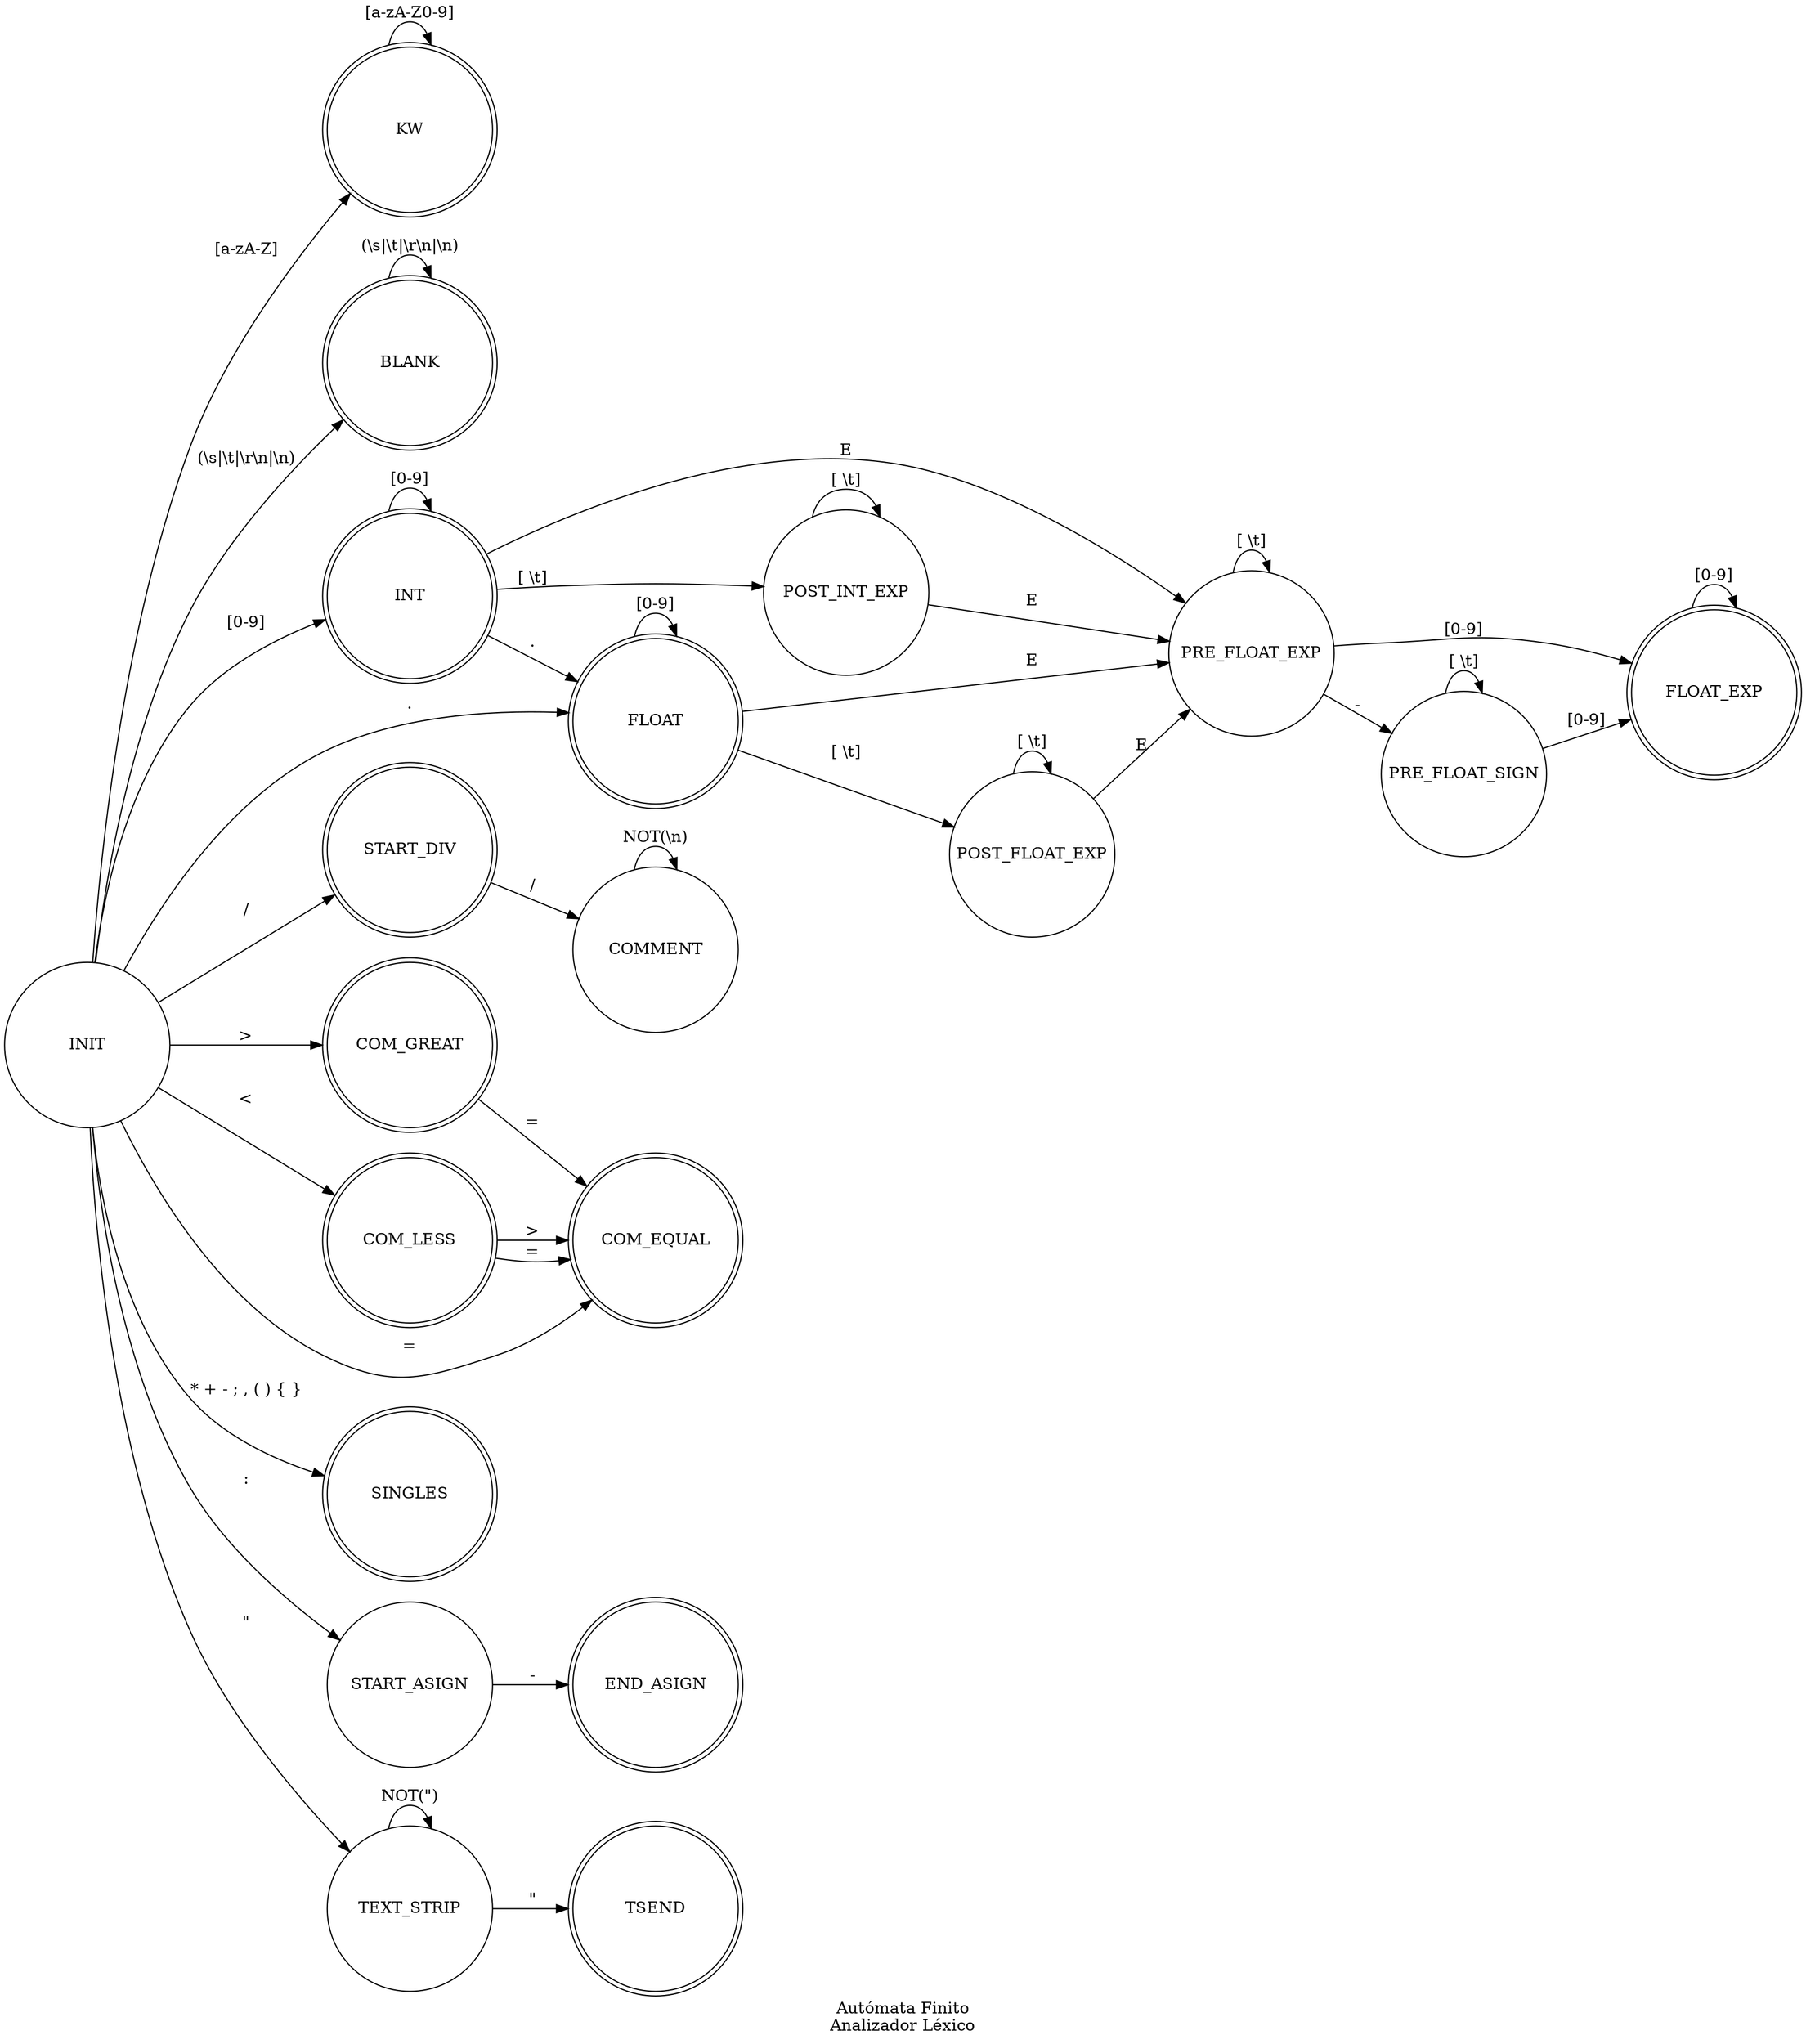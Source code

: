 digraph finite_state_machine {
	rankdir=LR;
	node [shape = doublecircle,fixedsize=true,width=2]; KW BLANK INT FLOAT FLOAT_EXP END_ASIGN START_DIV COM_GREAT COM_LESS COM_EQUAL SINGLES TSEND;
	node [shape=circle,fixedsize=true,width=2];
	INIT -> KW [ label = "[a-zA-Z]" ];
	INIT -> INT [ label = "[0-9]" ];
	INIT -> FLOAT [ label = "." ];
	INIT -> START_ASIGN [ label = ":" ];
	INIT -> START_DIV [ label = "/"];
	INIT -> COM_GREAT [ label =">" ];
	INIT -> COM_LESS [ label ="<" ];
	INIT -> COM_EQUAL [ label = "=" ];
	INIT -> SINGLES [ label= "* + - ; , ( ) { }" ];
	INIT -> TEXT_STRIP [ label = "\"" ];
        INIT -> BLANK [ label = "(\\s|\\t|\\r\\n|\\n)" ];
	TEXT_STRIP -> TEXT_STRIP [ label = "NOT(\")" ];
	TEXT_STRIP -> TSEND [ label = "\"" ];
	START_DIV -> COMMENT [ label = "/" ];
	COMMENT -> COMMENT [ label = "NOT(\\n)" ];
	COM_LESS -> COM_EQUAL [ label = "=" ];
	COM_LESS -> COM_EQUAL [ label = ">" ];
	COM_GREAT -> COM_EQUAL [ label = "=" ];
	START_ASIGN -> END_ASIGN [ label = "-" ];
	KW -> KW [ label = "[a-zA-Z0-9]" ];
        BLANK -> BLANK [ label = "(\\s|\\t|\\r\\n|\\n)"];
	INT -> INT [ label = "[0-9]" ];
	INT -> FLOAT [ label = "." ];
	INT -> PRE_FLOAT_EXP [ label = "E" ];
	INT -> POST_INT_EXP [ label = "[ \\t]" ];
	FLOAT -> FLOAT [ label = "[0-9]" ];
	FLOAT -> PRE_FLOAT_EXP [ label = "E" ];
	FLOAT -> POST_FLOAT_EXP [ label = "[ \\t]" ];
	POST_FLOAT_EXP -> POST_FLOAT_EXP [ label = "[ \\t]" ];
	POST_FLOAT_EXP -> PRE_FLOAT_EXP [ label = "E" ];
	POST_INT_EXP -> POST_INT_EXP [ label = "[ \\t]" ];
	POST_INT_EXP -> PRE_FLOAT_EXP [ label = "E" ];
	PRE_FLOAT_EXP -> PRE_FLOAT_EXP [ label = "[ \\t]" ];
	PRE_FLOAT_EXP -> PRE_FLOAT_SIGN [ label = "-" ];
	PRE_FLOAT_EXP -> FLOAT_EXP [ label = "[0-9]" ];
	PRE_FLOAT_SIGN -> PRE_FLOAT_SIGN [ label = "[ \\t]" ];
	PRE_FLOAT_SIGN -> FLOAT_EXP [ label = "[0-9]" ];
	FLOAT_EXP -> FLOAT_EXP [ label = "[0-9]" ];
	overlap=false
	label="Autómata Finito\nAnalizador Léxico"
}

